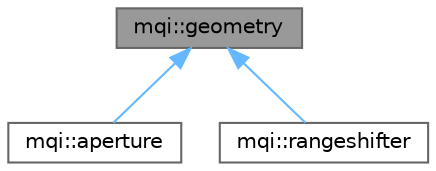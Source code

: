 digraph "mqi::geometry"
{
 // LATEX_PDF_SIZE
  bgcolor="transparent";
  edge [fontname=Helvetica,fontsize=10,labelfontname=Helvetica,labelfontsize=10];
  node [fontname=Helvetica,fontsize=10,shape=box,height=0.2,width=0.4];
  Node1 [id="Node000001",label="mqi::geometry",height=0.2,width=0.4,color="gray40", fillcolor="grey60", style="filled", fontcolor="black",tooltip="An abstract base class for all geometric objects in the simulation."];
  Node1 -> Node2 [id="edge1_Node000001_Node000002",dir="back",color="steelblue1",style="solid",tooltip=" "];
  Node2 [id="Node000002",label="mqi::aperture",height=0.2,width=0.4,color="gray40", fillcolor="white", style="filled",URL="$classmqi_1_1aperture.html",tooltip="Represents a beam-shaping aperture."];
  Node1 -> Node3 [id="edge2_Node000001_Node000003",dir="back",color="steelblue1",style="solid",tooltip=" "];
  Node3 [id="Node000003",label="mqi::rangeshifter",height=0.2,width=0.4,color="gray40", fillcolor="white", style="filled",URL="$classmqi_1_1rangeshifter.html",tooltip="Represents a range shifter geometry used in radiotherapy, which can be rectangular or cylindrical."];
}
